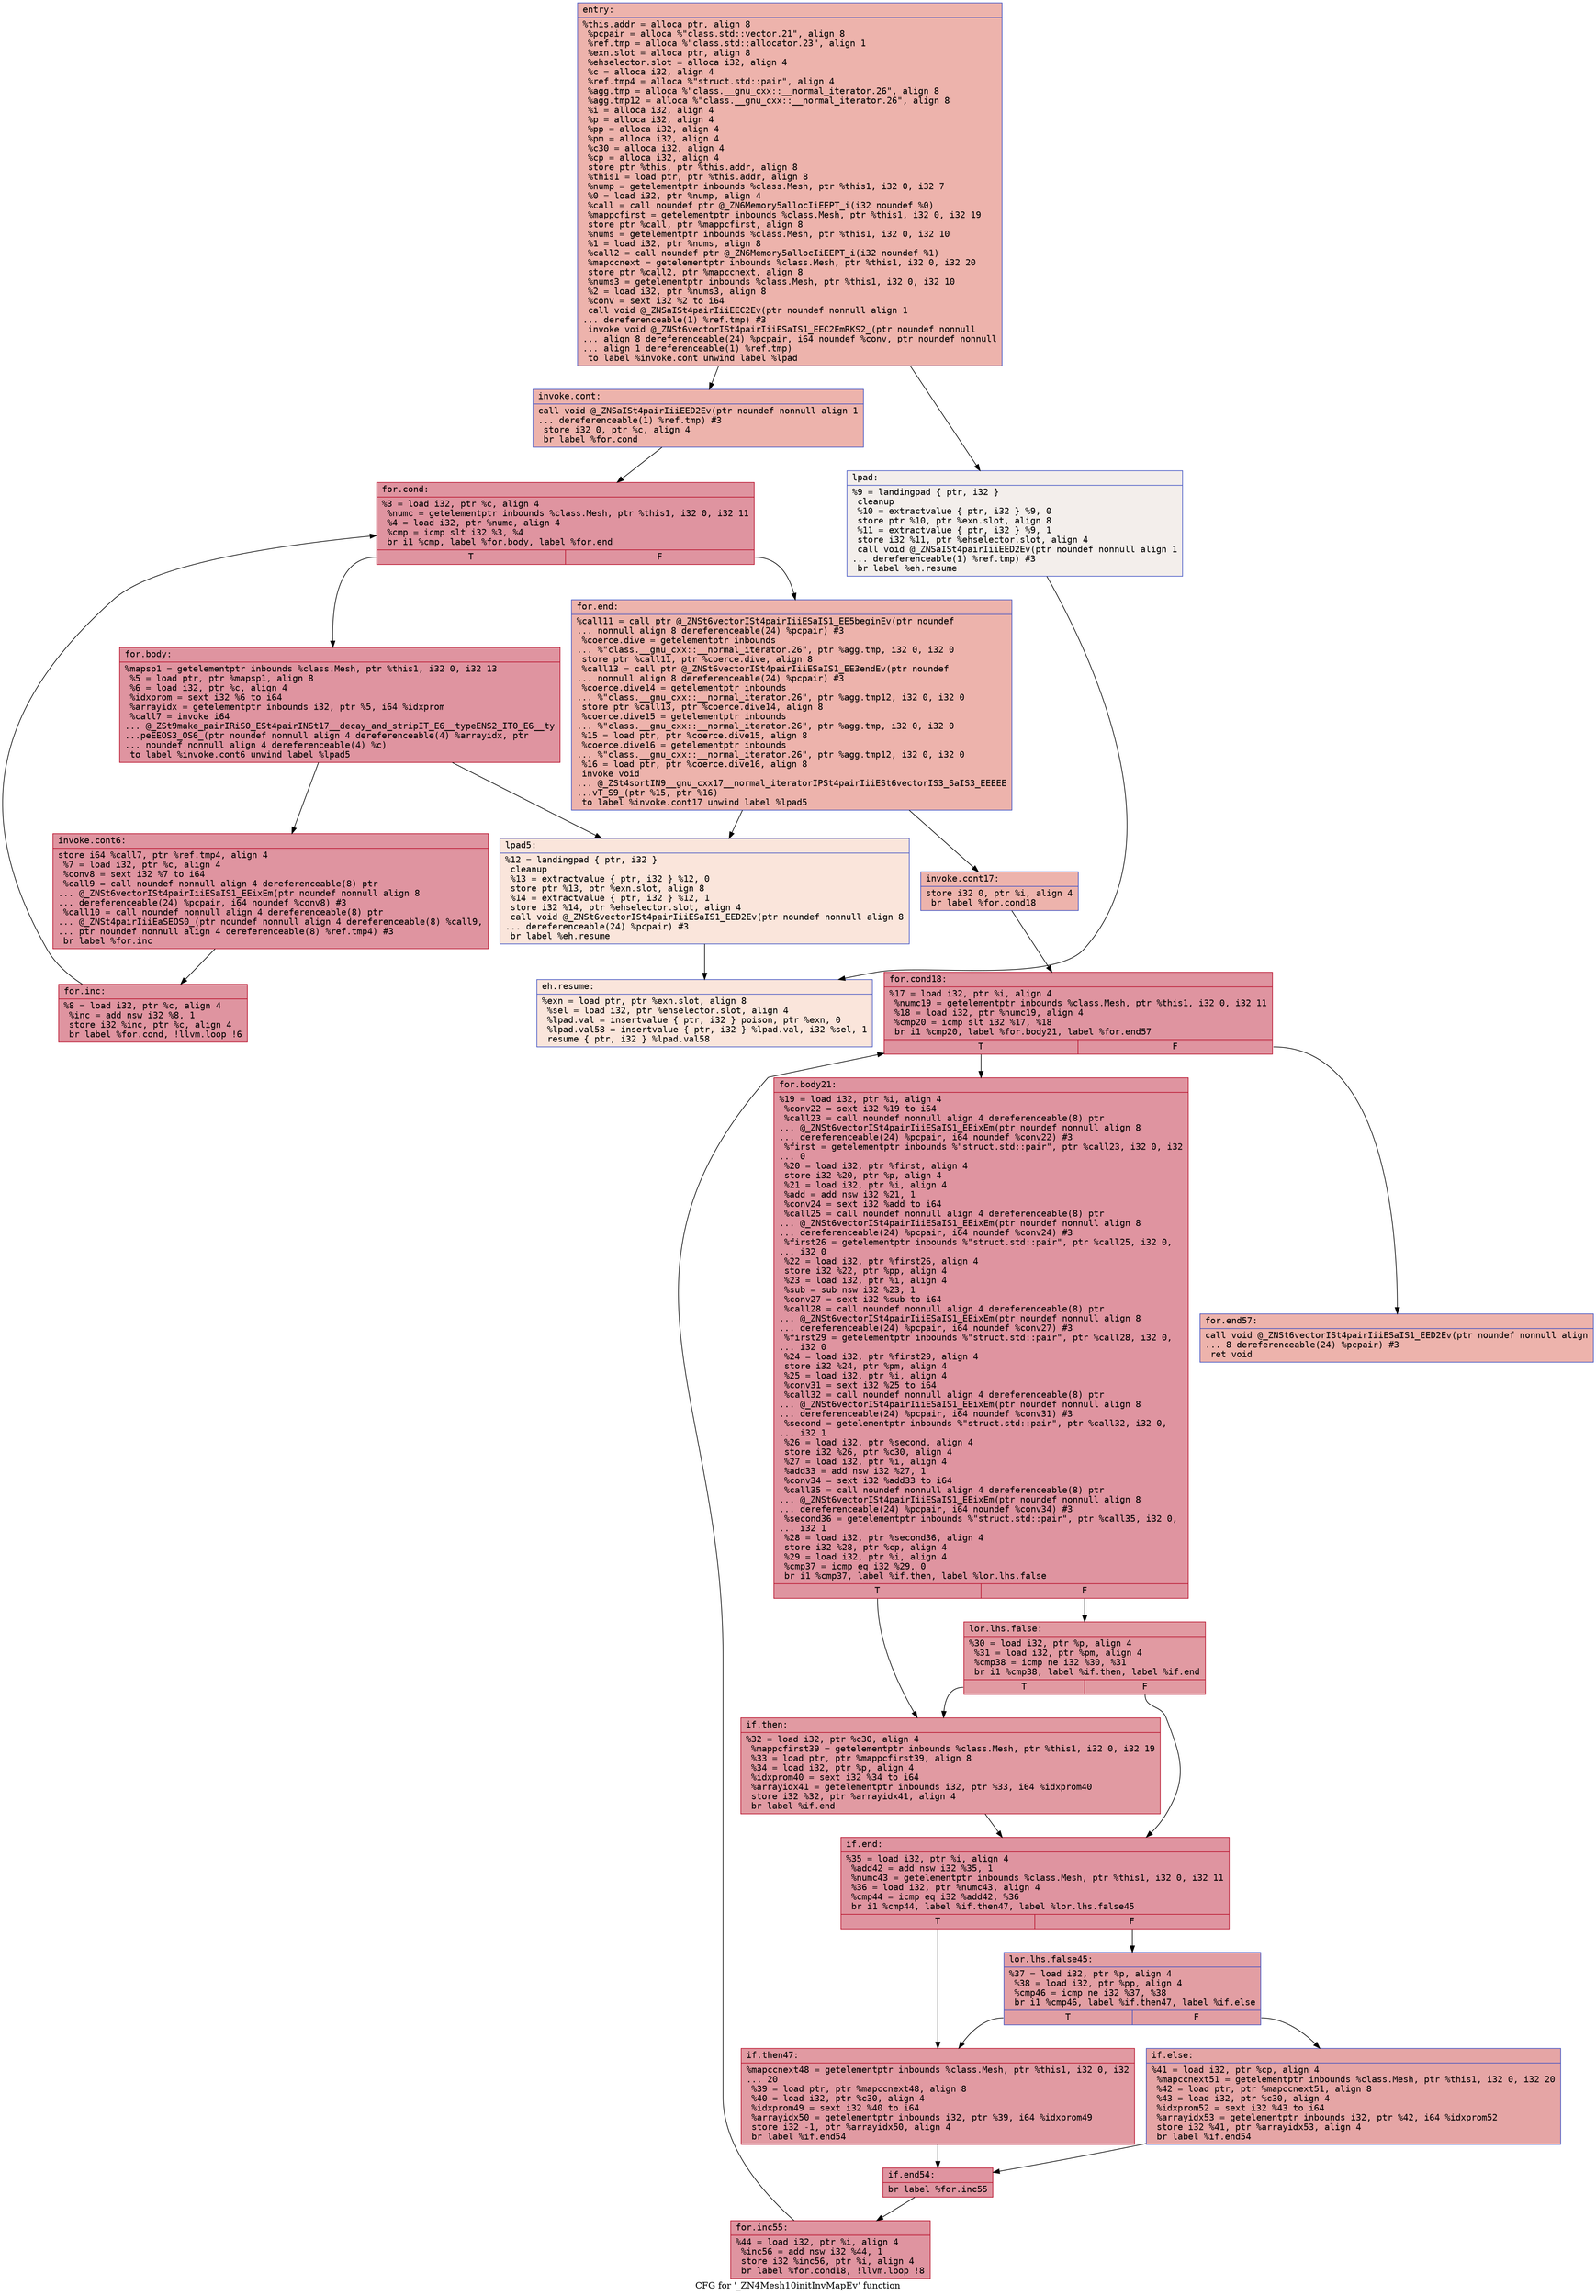 digraph "CFG for '_ZN4Mesh10initInvMapEv' function" {
	label="CFG for '_ZN4Mesh10initInvMapEv' function";

	Node0x56307d60c1a0 [shape=record,color="#3d50c3ff", style=filled, fillcolor="#d6524470" fontname="Courier",label="{entry:\l|  %this.addr = alloca ptr, align 8\l  %pcpair = alloca %\"class.std::vector.21\", align 8\l  %ref.tmp = alloca %\"class.std::allocator.23\", align 1\l  %exn.slot = alloca ptr, align 8\l  %ehselector.slot = alloca i32, align 4\l  %c = alloca i32, align 4\l  %ref.tmp4 = alloca %\"struct.std::pair\", align 4\l  %agg.tmp = alloca %\"class.__gnu_cxx::__normal_iterator.26\", align 8\l  %agg.tmp12 = alloca %\"class.__gnu_cxx::__normal_iterator.26\", align 8\l  %i = alloca i32, align 4\l  %p = alloca i32, align 4\l  %pp = alloca i32, align 4\l  %pm = alloca i32, align 4\l  %c30 = alloca i32, align 4\l  %cp = alloca i32, align 4\l  store ptr %this, ptr %this.addr, align 8\l  %this1 = load ptr, ptr %this.addr, align 8\l  %nump = getelementptr inbounds %class.Mesh, ptr %this1, i32 0, i32 7\l  %0 = load i32, ptr %nump, align 4\l  %call = call noundef ptr @_ZN6Memory5allocIiEEPT_i(i32 noundef %0)\l  %mappcfirst = getelementptr inbounds %class.Mesh, ptr %this1, i32 0, i32 19\l  store ptr %call, ptr %mappcfirst, align 8\l  %nums = getelementptr inbounds %class.Mesh, ptr %this1, i32 0, i32 10\l  %1 = load i32, ptr %nums, align 8\l  %call2 = call noundef ptr @_ZN6Memory5allocIiEEPT_i(i32 noundef %1)\l  %mapccnext = getelementptr inbounds %class.Mesh, ptr %this1, i32 0, i32 20\l  store ptr %call2, ptr %mapccnext, align 8\l  %nums3 = getelementptr inbounds %class.Mesh, ptr %this1, i32 0, i32 10\l  %2 = load i32, ptr %nums3, align 8\l  %conv = sext i32 %2 to i64\l  call void @_ZNSaISt4pairIiiEEC2Ev(ptr noundef nonnull align 1\l... dereferenceable(1) %ref.tmp) #3\l  invoke void @_ZNSt6vectorISt4pairIiiESaIS1_EEC2EmRKS2_(ptr noundef nonnull\l... align 8 dereferenceable(24) %pcpair, i64 noundef %conv, ptr noundef nonnull\l... align 1 dereferenceable(1) %ref.tmp)\l          to label %invoke.cont unwind label %lpad\l}"];
	Node0x56307d60c1a0 -> Node0x56307d60dbc0[tooltip="entry -> invoke.cont\nProbability 100.00%" ];
	Node0x56307d60c1a0 -> Node0x56307d60dc10[tooltip="entry -> lpad\nProbability 0.00%" ];
	Node0x56307d60dbc0 [shape=record,color="#3d50c3ff", style=filled, fillcolor="#d6524470" fontname="Courier",label="{invoke.cont:\l|  call void @_ZNSaISt4pairIiiEED2Ev(ptr noundef nonnull align 1\l... dereferenceable(1) %ref.tmp) #3\l  store i32 0, ptr %c, align 4\l  br label %for.cond\l}"];
	Node0x56307d60dbc0 -> Node0x56307d60e190[tooltip="invoke.cont -> for.cond\nProbability 100.00%" ];
	Node0x56307d60e190 [shape=record,color="#b70d28ff", style=filled, fillcolor="#b70d2870" fontname="Courier",label="{for.cond:\l|  %3 = load i32, ptr %c, align 4\l  %numc = getelementptr inbounds %class.Mesh, ptr %this1, i32 0, i32 11\l  %4 = load i32, ptr %numc, align 4\l  %cmp = icmp slt i32 %3, %4\l  br i1 %cmp, label %for.body, label %for.end\l|{<s0>T|<s1>F}}"];
	Node0x56307d60e190:s0 -> Node0x56307d60e520[tooltip="for.cond -> for.body\nProbability 96.88%" ];
	Node0x56307d60e190:s1 -> Node0x56307d60e5a0[tooltip="for.cond -> for.end\nProbability 3.12%" ];
	Node0x56307d60e520 [shape=record,color="#b70d28ff", style=filled, fillcolor="#b70d2870" fontname="Courier",label="{for.body:\l|  %mapsp1 = getelementptr inbounds %class.Mesh, ptr %this1, i32 0, i32 13\l  %5 = load ptr, ptr %mapsp1, align 8\l  %6 = load i32, ptr %c, align 4\l  %idxprom = sext i32 %6 to i64\l  %arrayidx = getelementptr inbounds i32, ptr %5, i64 %idxprom\l  %call7 = invoke i64\l... @_ZSt9make_pairIRiS0_ESt4pairINSt17__decay_and_stripIT_E6__typeENS2_IT0_E6__ty\l...peEEOS3_OS6_(ptr noundef nonnull align 4 dereferenceable(4) %arrayidx, ptr\l... noundef nonnull align 4 dereferenceable(4) %c)\l          to label %invoke.cont6 unwind label %lpad5\l}"];
	Node0x56307d60e520 -> Node0x56307d60ead0[tooltip="for.body -> invoke.cont6\nProbability 100.00%" ];
	Node0x56307d60e520 -> Node0x56307d60eb50[tooltip="for.body -> lpad5\nProbability 0.00%" ];
	Node0x56307d60ead0 [shape=record,color="#b70d28ff", style=filled, fillcolor="#b70d2870" fontname="Courier",label="{invoke.cont6:\l|  store i64 %call7, ptr %ref.tmp4, align 4\l  %7 = load i32, ptr %c, align 4\l  %conv8 = sext i32 %7 to i64\l  %call9 = call noundef nonnull align 4 dereferenceable(8) ptr\l... @_ZNSt6vectorISt4pairIiiESaIS1_EEixEm(ptr noundef nonnull align 8\l... dereferenceable(24) %pcpair, i64 noundef %conv8) #3\l  %call10 = call noundef nonnull align 4 dereferenceable(8) ptr\l... @_ZNSt4pairIiiEaSEOS0_(ptr noundef nonnull align 4 dereferenceable(8) %call9,\l... ptr noundef nonnull align 4 dereferenceable(8) %ref.tmp4) #3\l  br label %for.inc\l}"];
	Node0x56307d60ead0 -> Node0x56307d60f500[tooltip="invoke.cont6 -> for.inc\nProbability 100.00%" ];
	Node0x56307d60f500 [shape=record,color="#b70d28ff", style=filled, fillcolor="#b70d2870" fontname="Courier",label="{for.inc:\l|  %8 = load i32, ptr %c, align 4\l  %inc = add nsw i32 %8, 1\l  store i32 %inc, ptr %c, align 4\l  br label %for.cond, !llvm.loop !6\l}"];
	Node0x56307d60f500 -> Node0x56307d60e190[tooltip="for.inc -> for.cond\nProbability 100.00%" ];
	Node0x56307d60dc10 [shape=record,color="#3d50c3ff", style=filled, fillcolor="#e5d8d170" fontname="Courier",label="{lpad:\l|  %9 = landingpad \{ ptr, i32 \}\l          cleanup\l  %10 = extractvalue \{ ptr, i32 \} %9, 0\l  store ptr %10, ptr %exn.slot, align 8\l  %11 = extractvalue \{ ptr, i32 \} %9, 1\l  store i32 %11, ptr %ehselector.slot, align 4\l  call void @_ZNSaISt4pairIiiEED2Ev(ptr noundef nonnull align 1\l... dereferenceable(1) %ref.tmp) #3\l  br label %eh.resume\l}"];
	Node0x56307d60dc10 -> Node0x56307d60fd70[tooltip="lpad -> eh.resume\nProbability 100.00%" ];
	Node0x56307d60eb50 [shape=record,color="#3d50c3ff", style=filled, fillcolor="#f4c5ad70" fontname="Courier",label="{lpad5:\l|  %12 = landingpad \{ ptr, i32 \}\l          cleanup\l  %13 = extractvalue \{ ptr, i32 \} %12, 0\l  store ptr %13, ptr %exn.slot, align 8\l  %14 = extractvalue \{ ptr, i32 \} %12, 1\l  store i32 %14, ptr %ehselector.slot, align 4\l  call void @_ZNSt6vectorISt4pairIiiESaIS1_EED2Ev(ptr noundef nonnull align 8\l... dereferenceable(24) %pcpair) #3\l  br label %eh.resume\l}"];
	Node0x56307d60eb50 -> Node0x56307d60fd70[tooltip="lpad5 -> eh.resume\nProbability 100.00%" ];
	Node0x56307d60e5a0 [shape=record,color="#3d50c3ff", style=filled, fillcolor="#d6524470" fontname="Courier",label="{for.end:\l|  %call11 = call ptr @_ZNSt6vectorISt4pairIiiESaIS1_EE5beginEv(ptr noundef\l... nonnull align 8 dereferenceable(24) %pcpair) #3\l  %coerce.dive = getelementptr inbounds\l... %\"class.__gnu_cxx::__normal_iterator.26\", ptr %agg.tmp, i32 0, i32 0\l  store ptr %call11, ptr %coerce.dive, align 8\l  %call13 = call ptr @_ZNSt6vectorISt4pairIiiESaIS1_EE3endEv(ptr noundef\l... nonnull align 8 dereferenceable(24) %pcpair) #3\l  %coerce.dive14 = getelementptr inbounds\l... %\"class.__gnu_cxx::__normal_iterator.26\", ptr %agg.tmp12, i32 0, i32 0\l  store ptr %call13, ptr %coerce.dive14, align 8\l  %coerce.dive15 = getelementptr inbounds\l... %\"class.__gnu_cxx::__normal_iterator.26\", ptr %agg.tmp, i32 0, i32 0\l  %15 = load ptr, ptr %coerce.dive15, align 8\l  %coerce.dive16 = getelementptr inbounds\l... %\"class.__gnu_cxx::__normal_iterator.26\", ptr %agg.tmp12, i32 0, i32 0\l  %16 = load ptr, ptr %coerce.dive16, align 8\l  invoke void\l... @_ZSt4sortIN9__gnu_cxx17__normal_iteratorIPSt4pairIiiESt6vectorIS3_SaIS3_EEEEE\l...vT_S9_(ptr %15, ptr %16)\l          to label %invoke.cont17 unwind label %lpad5\l}"];
	Node0x56307d60e5a0 -> Node0x56307d6110e0[tooltip="for.end -> invoke.cont17\nProbability 100.00%" ];
	Node0x56307d60e5a0 -> Node0x56307d60eb50[tooltip="for.end -> lpad5\nProbability 0.00%" ];
	Node0x56307d6110e0 [shape=record,color="#3d50c3ff", style=filled, fillcolor="#d6524470" fontname="Courier",label="{invoke.cont17:\l|  store i32 0, ptr %i, align 4\l  br label %for.cond18\l}"];
	Node0x56307d6110e0 -> Node0x56307d611510[tooltip="invoke.cont17 -> for.cond18\nProbability 100.00%" ];
	Node0x56307d611510 [shape=record,color="#b70d28ff", style=filled, fillcolor="#b70d2870" fontname="Courier",label="{for.cond18:\l|  %17 = load i32, ptr %i, align 4\l  %numc19 = getelementptr inbounds %class.Mesh, ptr %this1, i32 0, i32 11\l  %18 = load i32, ptr %numc19, align 4\l  %cmp20 = icmp slt i32 %17, %18\l  br i1 %cmp20, label %for.body21, label %for.end57\l|{<s0>T|<s1>F}}"];
	Node0x56307d611510:s0 -> Node0x56307d611850[tooltip="for.cond18 -> for.body21\nProbability 96.88%" ];
	Node0x56307d611510:s1 -> Node0x56307d6118d0[tooltip="for.cond18 -> for.end57\nProbability 3.12%" ];
	Node0x56307d611850 [shape=record,color="#b70d28ff", style=filled, fillcolor="#b70d2870" fontname="Courier",label="{for.body21:\l|  %19 = load i32, ptr %i, align 4\l  %conv22 = sext i32 %19 to i64\l  %call23 = call noundef nonnull align 4 dereferenceable(8) ptr\l... @_ZNSt6vectorISt4pairIiiESaIS1_EEixEm(ptr noundef nonnull align 8\l... dereferenceable(24) %pcpair, i64 noundef %conv22) #3\l  %first = getelementptr inbounds %\"struct.std::pair\", ptr %call23, i32 0, i32\l... 0\l  %20 = load i32, ptr %first, align 4\l  store i32 %20, ptr %p, align 4\l  %21 = load i32, ptr %i, align 4\l  %add = add nsw i32 %21, 1\l  %conv24 = sext i32 %add to i64\l  %call25 = call noundef nonnull align 4 dereferenceable(8) ptr\l... @_ZNSt6vectorISt4pairIiiESaIS1_EEixEm(ptr noundef nonnull align 8\l... dereferenceable(24) %pcpair, i64 noundef %conv24) #3\l  %first26 = getelementptr inbounds %\"struct.std::pair\", ptr %call25, i32 0,\l... i32 0\l  %22 = load i32, ptr %first26, align 4\l  store i32 %22, ptr %pp, align 4\l  %23 = load i32, ptr %i, align 4\l  %sub = sub nsw i32 %23, 1\l  %conv27 = sext i32 %sub to i64\l  %call28 = call noundef nonnull align 4 dereferenceable(8) ptr\l... @_ZNSt6vectorISt4pairIiiESaIS1_EEixEm(ptr noundef nonnull align 8\l... dereferenceable(24) %pcpair, i64 noundef %conv27) #3\l  %first29 = getelementptr inbounds %\"struct.std::pair\", ptr %call28, i32 0,\l... i32 0\l  %24 = load i32, ptr %first29, align 4\l  store i32 %24, ptr %pm, align 4\l  %25 = load i32, ptr %i, align 4\l  %conv31 = sext i32 %25 to i64\l  %call32 = call noundef nonnull align 4 dereferenceable(8) ptr\l... @_ZNSt6vectorISt4pairIiiESaIS1_EEixEm(ptr noundef nonnull align 8\l... dereferenceable(24) %pcpair, i64 noundef %conv31) #3\l  %second = getelementptr inbounds %\"struct.std::pair\", ptr %call32, i32 0,\l... i32 1\l  %26 = load i32, ptr %second, align 4\l  store i32 %26, ptr %c30, align 4\l  %27 = load i32, ptr %i, align 4\l  %add33 = add nsw i32 %27, 1\l  %conv34 = sext i32 %add33 to i64\l  %call35 = call noundef nonnull align 4 dereferenceable(8) ptr\l... @_ZNSt6vectorISt4pairIiiESaIS1_EEixEm(ptr noundef nonnull align 8\l... dereferenceable(24) %pcpair, i64 noundef %conv34) #3\l  %second36 = getelementptr inbounds %\"struct.std::pair\", ptr %call35, i32 0,\l... i32 1\l  %28 = load i32, ptr %second36, align 4\l  store i32 %28, ptr %cp, align 4\l  %29 = load i32, ptr %i, align 4\l  %cmp37 = icmp eq i32 %29, 0\l  br i1 %cmp37, label %if.then, label %lor.lhs.false\l|{<s0>T|<s1>F}}"];
	Node0x56307d611850:s0 -> Node0x56307d613360[tooltip="for.body21 -> if.then\nProbability 37.50%" ];
	Node0x56307d611850:s1 -> Node0x56307d6133d0[tooltip="for.body21 -> lor.lhs.false\nProbability 62.50%" ];
	Node0x56307d6133d0 [shape=record,color="#b70d28ff", style=filled, fillcolor="#bb1b2c70" fontname="Courier",label="{lor.lhs.false:\l|  %30 = load i32, ptr %p, align 4\l  %31 = load i32, ptr %pm, align 4\l  %cmp38 = icmp ne i32 %30, %31\l  br i1 %cmp38, label %if.then, label %if.end\l|{<s0>T|<s1>F}}"];
	Node0x56307d6133d0:s0 -> Node0x56307d613360[tooltip="lor.lhs.false -> if.then\nProbability 50.00%" ];
	Node0x56307d6133d0:s1 -> Node0x56307d6136e0[tooltip="lor.lhs.false -> if.end\nProbability 50.00%" ];
	Node0x56307d613360 [shape=record,color="#b70d28ff", style=filled, fillcolor="#bb1b2c70" fontname="Courier",label="{if.then:\l|  %32 = load i32, ptr %c30, align 4\l  %mappcfirst39 = getelementptr inbounds %class.Mesh, ptr %this1, i32 0, i32 19\l  %33 = load ptr, ptr %mappcfirst39, align 8\l  %34 = load i32, ptr %p, align 4\l  %idxprom40 = sext i32 %34 to i64\l  %arrayidx41 = getelementptr inbounds i32, ptr %33, i64 %idxprom40\l  store i32 %32, ptr %arrayidx41, align 4\l  br label %if.end\l}"];
	Node0x56307d613360 -> Node0x56307d6136e0[tooltip="if.then -> if.end\nProbability 100.00%" ];
	Node0x56307d6136e0 [shape=record,color="#b70d28ff", style=filled, fillcolor="#b70d2870" fontname="Courier",label="{if.end:\l|  %35 = load i32, ptr %i, align 4\l  %add42 = add nsw i32 %35, 1\l  %numc43 = getelementptr inbounds %class.Mesh, ptr %this1, i32 0, i32 11\l  %36 = load i32, ptr %numc43, align 4\l  %cmp44 = icmp eq i32 %add42, %36\l  br i1 %cmp44, label %if.then47, label %lor.lhs.false45\l|{<s0>T|<s1>F}}"];
	Node0x56307d6136e0:s0 -> Node0x56307d614030[tooltip="if.end -> if.then47\nProbability 50.00%" ];
	Node0x56307d6136e0:s1 -> Node0x56307d6140b0[tooltip="if.end -> lor.lhs.false45\nProbability 50.00%" ];
	Node0x56307d6140b0 [shape=record,color="#3d50c3ff", style=filled, fillcolor="#be242e70" fontname="Courier",label="{lor.lhs.false45:\l|  %37 = load i32, ptr %p, align 4\l  %38 = load i32, ptr %pp, align 4\l  %cmp46 = icmp ne i32 %37, %38\l  br i1 %cmp46, label %if.then47, label %if.else\l|{<s0>T|<s1>F}}"];
	Node0x56307d6140b0:s0 -> Node0x56307d614030[tooltip="lor.lhs.false45 -> if.then47\nProbability 50.00%" ];
	Node0x56307d6140b0:s1 -> Node0x56307d6143c0[tooltip="lor.lhs.false45 -> if.else\nProbability 50.00%" ];
	Node0x56307d614030 [shape=record,color="#b70d28ff", style=filled, fillcolor="#bb1b2c70" fontname="Courier",label="{if.then47:\l|  %mapccnext48 = getelementptr inbounds %class.Mesh, ptr %this1, i32 0, i32\l... 20\l  %39 = load ptr, ptr %mapccnext48, align 8\l  %40 = load i32, ptr %c30, align 4\l  %idxprom49 = sext i32 %40 to i64\l  %arrayidx50 = getelementptr inbounds i32, ptr %39, i64 %idxprom49\l  store i32 -1, ptr %arrayidx50, align 4\l  br label %if.end54\l}"];
	Node0x56307d614030 -> Node0x56307d6148b0[tooltip="if.then47 -> if.end54\nProbability 100.00%" ];
	Node0x56307d6143c0 [shape=record,color="#3d50c3ff", style=filled, fillcolor="#c5333470" fontname="Courier",label="{if.else:\l|  %41 = load i32, ptr %cp, align 4\l  %mapccnext51 = getelementptr inbounds %class.Mesh, ptr %this1, i32 0, i32 20\l  %42 = load ptr, ptr %mapccnext51, align 8\l  %43 = load i32, ptr %c30, align 4\l  %idxprom52 = sext i32 %43 to i64\l  %arrayidx53 = getelementptr inbounds i32, ptr %42, i64 %idxprom52\l  store i32 %41, ptr %arrayidx53, align 4\l  br label %if.end54\l}"];
	Node0x56307d6143c0 -> Node0x56307d6148b0[tooltip="if.else -> if.end54\nProbability 100.00%" ];
	Node0x56307d6148b0 [shape=record,color="#b70d28ff", style=filled, fillcolor="#b70d2870" fontname="Courier",label="{if.end54:\l|  br label %for.inc55\l}"];
	Node0x56307d6148b0 -> Node0x56307d610af0[tooltip="if.end54 -> for.inc55\nProbability 100.00%" ];
	Node0x56307d610af0 [shape=record,color="#b70d28ff", style=filled, fillcolor="#b70d2870" fontname="Courier",label="{for.inc55:\l|  %44 = load i32, ptr %i, align 4\l  %inc56 = add nsw i32 %44, 1\l  store i32 %inc56, ptr %i, align 4\l  br label %for.cond18, !llvm.loop !8\l}"];
	Node0x56307d610af0 -> Node0x56307d611510[tooltip="for.inc55 -> for.cond18\nProbability 100.00%" ];
	Node0x56307d6118d0 [shape=record,color="#3d50c3ff", style=filled, fillcolor="#d6524470" fontname="Courier",label="{for.end57:\l|  call void @_ZNSt6vectorISt4pairIiiESaIS1_EED2Ev(ptr noundef nonnull align\l... 8 dereferenceable(24) %pcpair) #3\l  ret void\l}"];
	Node0x56307d60fd70 [shape=record,color="#3d50c3ff", style=filled, fillcolor="#f4c5ad70" fontname="Courier",label="{eh.resume:\l|  %exn = load ptr, ptr %exn.slot, align 8\l  %sel = load i32, ptr %ehselector.slot, align 4\l  %lpad.val = insertvalue \{ ptr, i32 \} poison, ptr %exn, 0\l  %lpad.val58 = insertvalue \{ ptr, i32 \} %lpad.val, i32 %sel, 1\l  resume \{ ptr, i32 \} %lpad.val58\l}"];
}
